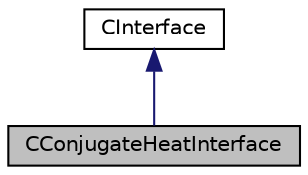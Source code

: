 digraph "CConjugateHeatInterface"
{
 // LATEX_PDF_SIZE
  edge [fontname="Helvetica",fontsize="10",labelfontname="Helvetica",labelfontsize="10"];
  node [fontname="Helvetica",fontsize="10",shape=record];
  Node1 [label="CConjugateHeatInterface",height=0.2,width=0.4,color="black", fillcolor="grey75", style="filled", fontcolor="black",tooltip="Fluid-heat interface (and v.v.)."];
  Node2 -> Node1 [dir="back",color="midnightblue",fontsize="10",style="solid",fontname="Helvetica"];
  Node2 [label="CInterface",height=0.2,width=0.4,color="black", fillcolor="white", style="filled",URL="$classCInterface.html",tooltip="Main class for defining the physical transfer of information."];
}

